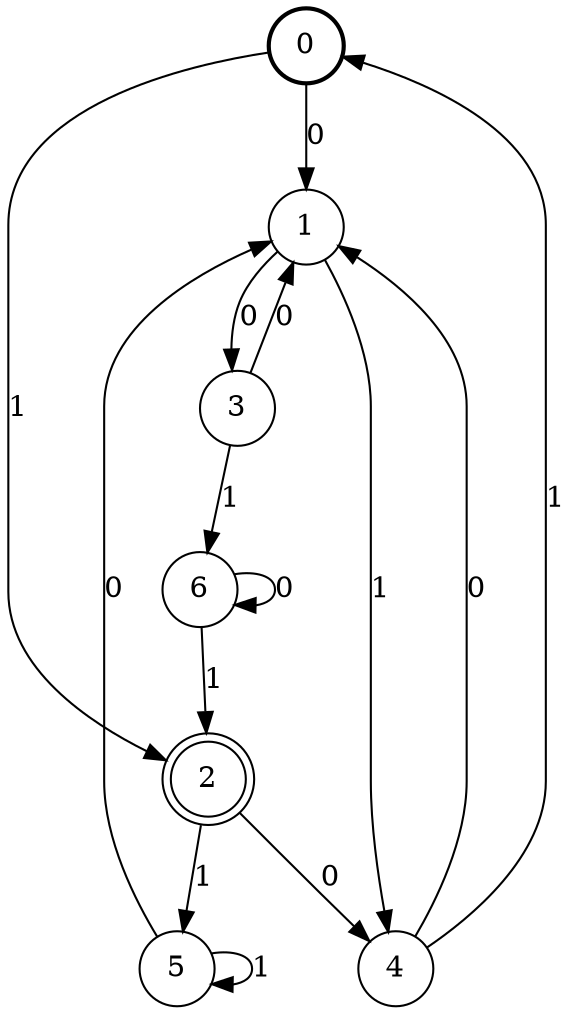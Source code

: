 digraph Automat {
    node [shape = circle];
    0 [style = "bold"];
    0 -> 1 [label = "0"];
    0 -> 2 [label = "1"];
    1 -> 3 [label = "0"];
    1 -> 4 [label = "1"];
    2 [peripheries=2]
    2 -> 4 [label = "0"];
    2 -> 5 [label = "1"];
    3 -> 1 [label = "0"];
    3 -> 6 [label = "1"];
    4 -> 1 [label = "0"];
    4 -> 0 [label = "1"];
    5 -> 1 [label = "0"];
    5 -> 5 [label = "1"];
    6 -> 6 [label = "0"];
    6 -> 2 [label = "1"];
}

